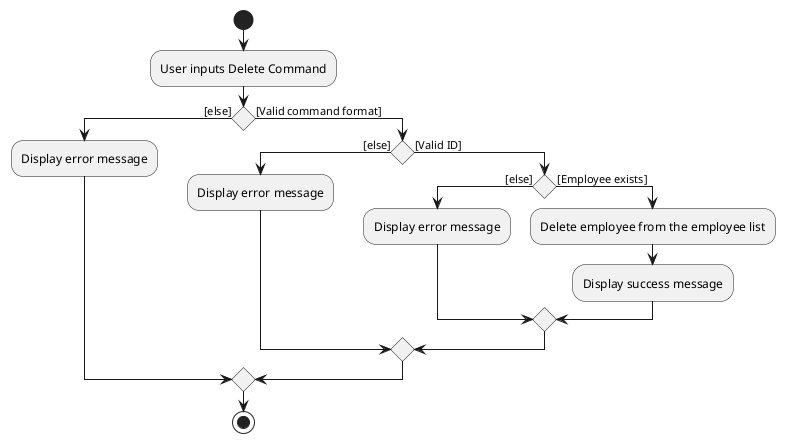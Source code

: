 @startuml
'https://plantuml.com/activity-diagram-beta

start
:User inputs Delete Command;

if () then ([else])
  :Display error message;
else ([Valid command format])
  if () then ([else])
    :Display error message;
  else ([Valid ID])
    if () then ([else])
        :Display error message;
    else ([Employee exists])
    :Delete employee from the employee list;
    :Display success message;
    endif
    endif
endif

stop

@enduml
